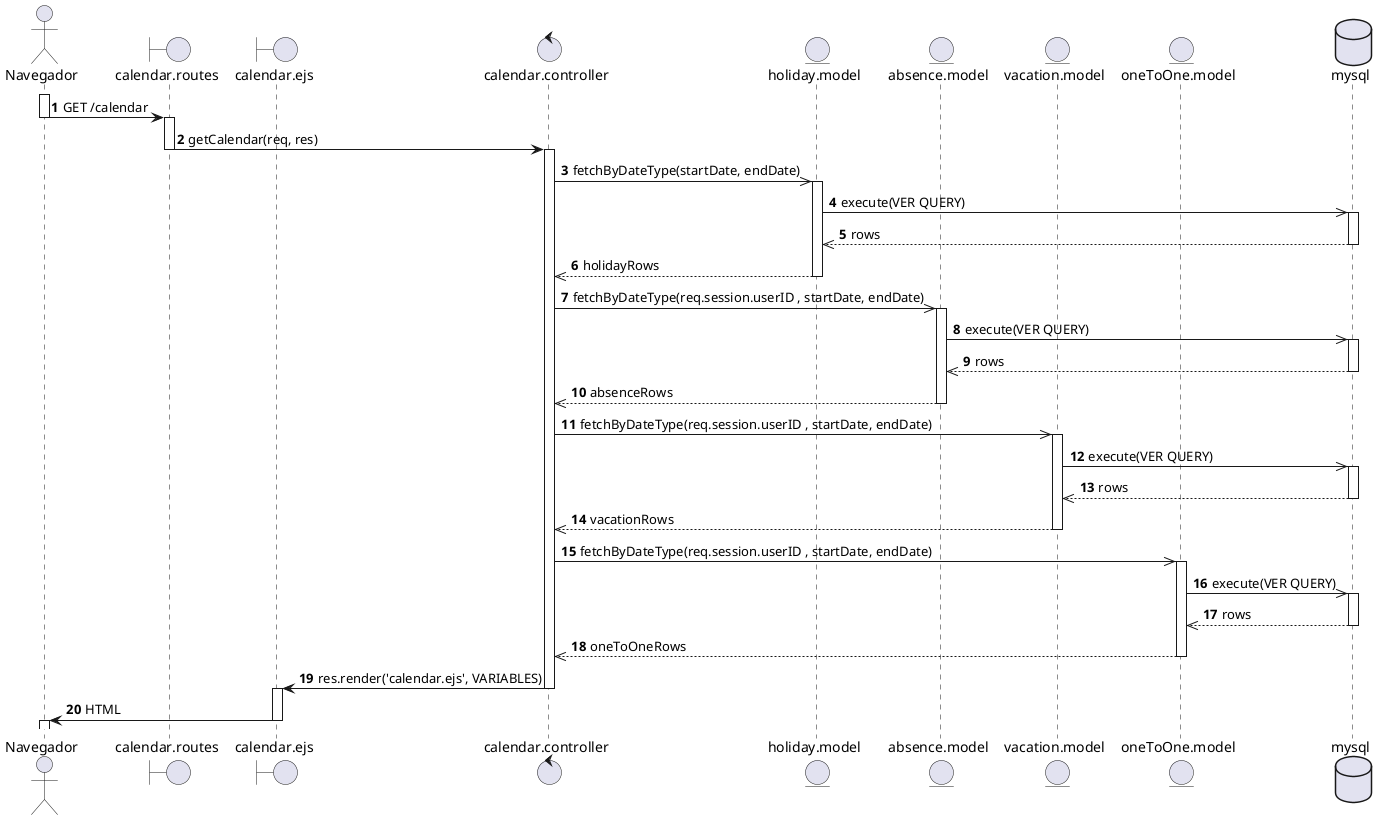 @startuml
actor Navegador
boundary calendar.routes
boundary calendar.ejs
control calendar.controller
entity holiday.model
entity absence.model
entity vacation.model
entity oneToOne.model
database mysql

autonumber

activate Navegador
Navegador -> calendar.routes : GET /calendar
deactivate Navegador

activate calendar.routes
calendar.routes -> calendar.controller : getCalendar(req, res)
deactivate calendar.routes

activate calendar.controller

calendar.controller ->> holiday.model : fetchByDateType(startDate, endDate)
    activate holiday.model
    holiday.model ->> mysql : execute(VER QUERY)
        activate mysql
        mysql -->> holiday.model : rows
        deactivate mysql
    holiday.model -->> calendar.controller : holidayRows
    deactivate holiday.model
    
calendar.controller ->> absence.model : fetchByDateType(req.session.userID , startDate, endDate)
    activate absence.model
    absence.model ->> mysql : execute(VER QUERY)
        activate mysql
        mysql -->> absence.model : rows
        deactivate mysql
    absence.model -->> calendar.controller : absenceRows
    deactivate absence.model
    
calendar.controller ->> vacation.model : fetchByDateType(req.session.userID , startDate, endDate)
    activate vacation.model
    vacation.model ->> mysql : execute(VER QUERY)
        activate mysql
        mysql -->> vacation.model : rows
        deactivate mysql
    vacation.model -->> calendar.controller : vacationRows
    deactivate vacation.model
    
calendar.controller ->> oneToOne.model : fetchByDateType(req.session.userID , startDate, endDate)
    activate oneToOne.model
    oneToOne.model ->> mysql : execute(VER QUERY)
        activate mysql
        mysql -->> oneToOne.model : rows
        deactivate mysql
    oneToOne.model -->> calendar.controller : oneToOneRows
    deactivate oneToOne.model
    
calendar.controller -> calendar.ejs : res.render('calendar.ejs', VARIABLES)
deactivate calendar.controller

activate calendar.ejs
calendar.ejs -> Navegador: HTML
deactivate calendar.ejs

activate Navegador
deactivate Navegador
